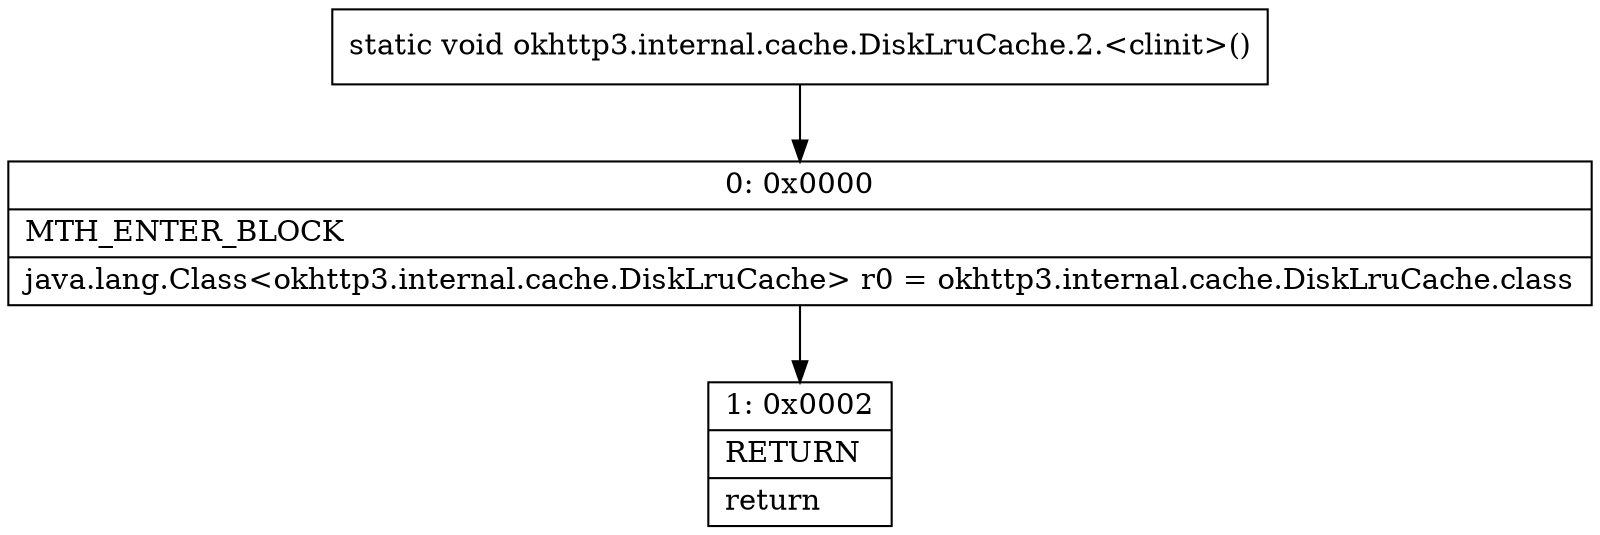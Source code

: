 digraph "CFG forokhttp3.internal.cache.DiskLruCache.2.\<clinit\>()V" {
Node_0 [shape=record,label="{0\:\ 0x0000|MTH_ENTER_BLOCK\l|java.lang.Class\<okhttp3.internal.cache.DiskLruCache\> r0 = okhttp3.internal.cache.DiskLruCache.class\l}"];
Node_1 [shape=record,label="{1\:\ 0x0002|RETURN\l|return\l}"];
MethodNode[shape=record,label="{static void okhttp3.internal.cache.DiskLruCache.2.\<clinit\>() }"];
MethodNode -> Node_0;
Node_0 -> Node_1;
}

